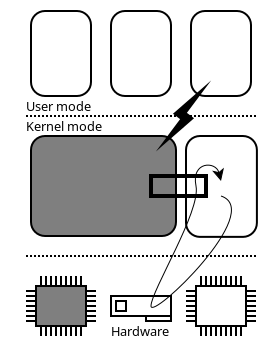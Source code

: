 <?xml version="1.0" encoding="UTF-8"?>
<dia:diagram xmlns:dia="http://www.lysator.liu.se/~alla/dia/">
  <dia:layer name="Background" visible="true">
    <dia:object type="Standard - Box" version="0" id="O0">
      <dia:attribute name="obj_pos">
        <dia:point val="5,1.75"/>
      </dia:attribute>
      <dia:attribute name="obj_bb">
        <dia:rectangle val="5,1.75;18.75,19.75"/>
      </dia:attribute>
      <dia:attribute name="elem_corner">
        <dia:point val="5,1.75"/>
      </dia:attribute>
      <dia:attribute name="elem_width">
        <dia:real val="13.75"/>
      </dia:attribute>
      <dia:attribute name="elem_height">
        <dia:real val="18"/>
      </dia:attribute>
      <dia:attribute name="border_width">
        <dia:real val="0"/>
      </dia:attribute>
      <dia:attribute name="border_color">
        <dia:color val="#ffffff"/>
      </dia:attribute>
      <dia:attribute name="show_background">
        <dia:boolean val="false"/>
      </dia:attribute>
    </dia:object>
    <dia:object type="Standard - Box" version="0" id="O1">
      <dia:attribute name="obj_pos">
        <dia:point val="6.5,8.5"/>
      </dia:attribute>
      <dia:attribute name="obj_bb">
        <dia:rectangle val="6.45,8.45;13.8,13.55"/>
      </dia:attribute>
      <dia:attribute name="elem_corner">
        <dia:point val="6.5,8.5"/>
      </dia:attribute>
      <dia:attribute name="elem_width">
        <dia:real val="7.25"/>
      </dia:attribute>
      <dia:attribute name="elem_height">
        <dia:real val="5"/>
      </dia:attribute>
      <dia:attribute name="inner_color">
        <dia:color val="#7f7f7f"/>
      </dia:attribute>
      <dia:attribute name="show_background">
        <dia:boolean val="true"/>
      </dia:attribute>
      <dia:attribute name="corner_radius">
        <dia:real val="0.7"/>
      </dia:attribute>
    </dia:object>
    <dia:object type="Standard - Box" version="0" id="O2">
      <dia:attribute name="obj_pos">
        <dia:point val="6.75,16"/>
      </dia:attribute>
      <dia:attribute name="obj_bb">
        <dia:rectangle val="6.7,15.95;9.3,18.05"/>
      </dia:attribute>
      <dia:attribute name="elem_corner">
        <dia:point val="6.75,16"/>
      </dia:attribute>
      <dia:attribute name="elem_width">
        <dia:real val="2.5"/>
      </dia:attribute>
      <dia:attribute name="elem_height">
        <dia:real val="2"/>
      </dia:attribute>
      <dia:attribute name="inner_color">
        <dia:color val="#7f7f7f"/>
      </dia:attribute>
      <dia:attribute name="show_background">
        <dia:boolean val="true"/>
      </dia:attribute>
    </dia:object>
    <dia:object type="Standard - Line" version="0" id="O3">
      <dia:attribute name="obj_pos">
        <dia:point val="6.25,7.5"/>
      </dia:attribute>
      <dia:attribute name="obj_bb">
        <dia:rectangle val="6.2,7.45;17.8,7.55"/>
      </dia:attribute>
      <dia:attribute name="conn_endpoints">
        <dia:point val="6.25,7.5"/>
        <dia:point val="17.75,7.5"/>
      </dia:attribute>
      <dia:attribute name="numcp">
        <dia:int val="1"/>
      </dia:attribute>
      <dia:attribute name="line_style">
        <dia:enum val="4"/>
      </dia:attribute>
    </dia:object>
    <dia:object type="Standard - Line" version="0" id="O4">
      <dia:attribute name="obj_pos">
        <dia:point val="6.25,14.5"/>
      </dia:attribute>
      <dia:attribute name="obj_bb">
        <dia:rectangle val="6.2,14.45;17.8,14.55"/>
      </dia:attribute>
      <dia:attribute name="conn_endpoints">
        <dia:point val="6.25,14.5"/>
        <dia:point val="17.75,14.5"/>
      </dia:attribute>
      <dia:attribute name="numcp">
        <dia:int val="1"/>
      </dia:attribute>
      <dia:attribute name="line_style">
        <dia:enum val="4"/>
      </dia:attribute>
    </dia:object>
    <dia:object type="Standard - Box" version="0" id="O5">
      <dia:attribute name="obj_pos">
        <dia:point val="10.5,16.5"/>
      </dia:attribute>
      <dia:attribute name="obj_bb">
        <dia:rectangle val="10.45,16.45;13.55,17.55"/>
      </dia:attribute>
      <dia:attribute name="elem_corner">
        <dia:point val="10.5,16.5"/>
      </dia:attribute>
      <dia:attribute name="elem_width">
        <dia:real val="3"/>
      </dia:attribute>
      <dia:attribute name="elem_height">
        <dia:real val="1"/>
      </dia:attribute>
      <dia:attribute name="show_background">
        <dia:boolean val="true"/>
      </dia:attribute>
    </dia:object>
    <dia:object type="Standard - Box" version="0" id="O6">
      <dia:attribute name="obj_pos">
        <dia:point val="12.25,17.5"/>
      </dia:attribute>
      <dia:attribute name="obj_bb">
        <dia:rectangle val="12.2,17.45;13.55,17.8"/>
      </dia:attribute>
      <dia:attribute name="elem_corner">
        <dia:point val="12.25,17.5"/>
      </dia:attribute>
      <dia:attribute name="elem_width">
        <dia:real val="1.25"/>
      </dia:attribute>
      <dia:attribute name="elem_height">
        <dia:real val="0.25"/>
      </dia:attribute>
      <dia:attribute name="show_background">
        <dia:boolean val="true"/>
      </dia:attribute>
    </dia:object>
    <dia:object type="Standard - Box" version="0" id="O7">
      <dia:attribute name="obj_pos">
        <dia:point val="10.75,16.75"/>
      </dia:attribute>
      <dia:attribute name="obj_bb">
        <dia:rectangle val="10.7,16.7;11.3,17.3"/>
      </dia:attribute>
      <dia:attribute name="elem_corner">
        <dia:point val="10.75,16.75"/>
      </dia:attribute>
      <dia:attribute name="elem_width">
        <dia:real val="0.5"/>
      </dia:attribute>
      <dia:attribute name="elem_height">
        <dia:real val="0.5"/>
      </dia:attribute>
      <dia:attribute name="show_background">
        <dia:boolean val="true"/>
      </dia:attribute>
    </dia:object>
    <dia:object type="Standard - Box" version="0" id="O8">
      <dia:attribute name="obj_pos">
        <dia:point val="14.25,8.5"/>
      </dia:attribute>
      <dia:attribute name="obj_bb">
        <dia:rectangle val="14.2,8.45;17.845,13.595"/>
      </dia:attribute>
      <dia:attribute name="elem_corner">
        <dia:point val="14.25,8.5"/>
      </dia:attribute>
      <dia:attribute name="elem_width">
        <dia:real val="3.545"/>
      </dia:attribute>
      <dia:attribute name="elem_height">
        <dia:real val="5.045"/>
      </dia:attribute>
      <dia:attribute name="show_background">
        <dia:boolean val="true"/>
      </dia:attribute>
      <dia:attribute name="corner_radius">
        <dia:real val="0.7"/>
      </dia:attribute>
    </dia:object>
    <dia:object type="Standard - Line" version="0" id="O9">
      <dia:attribute name="obj_pos">
        <dia:point val="7,16"/>
      </dia:attribute>
      <dia:attribute name="obj_bb">
        <dia:rectangle val="6.95,15.45;7.05,16.05"/>
      </dia:attribute>
      <dia:attribute name="conn_endpoints">
        <dia:point val="7,16"/>
        <dia:point val="7,15.5"/>
      </dia:attribute>
      <dia:attribute name="numcp">
        <dia:int val="1"/>
      </dia:attribute>
    </dia:object>
    <dia:object type="Standard - Line" version="0" id="O10">
      <dia:attribute name="obj_pos">
        <dia:point val="7.25,16"/>
      </dia:attribute>
      <dia:attribute name="obj_bb">
        <dia:rectangle val="7.2,15.45;7.3,16.05"/>
      </dia:attribute>
      <dia:attribute name="conn_endpoints">
        <dia:point val="7.25,16"/>
        <dia:point val="7.25,15.5"/>
      </dia:attribute>
      <dia:attribute name="numcp">
        <dia:int val="1"/>
      </dia:attribute>
    </dia:object>
    <dia:object type="Standard - Line" version="0" id="O11">
      <dia:attribute name="obj_pos">
        <dia:point val="7.5,16"/>
      </dia:attribute>
      <dia:attribute name="obj_bb">
        <dia:rectangle val="7.45,15.45;7.55,16.05"/>
      </dia:attribute>
      <dia:attribute name="conn_endpoints">
        <dia:point val="7.5,16"/>
        <dia:point val="7.5,15.5"/>
      </dia:attribute>
      <dia:attribute name="numcp">
        <dia:int val="1"/>
      </dia:attribute>
    </dia:object>
    <dia:object type="Standard - Line" version="0" id="O12">
      <dia:attribute name="obj_pos">
        <dia:point val="7.75,16"/>
      </dia:attribute>
      <dia:attribute name="obj_bb">
        <dia:rectangle val="7.7,15.45;7.8,16.05"/>
      </dia:attribute>
      <dia:attribute name="conn_endpoints">
        <dia:point val="7.75,16"/>
        <dia:point val="7.75,15.5"/>
      </dia:attribute>
      <dia:attribute name="numcp">
        <dia:int val="1"/>
      </dia:attribute>
    </dia:object>
    <dia:object type="Standard - Line" version="0" id="O13">
      <dia:attribute name="obj_pos">
        <dia:point val="8,16"/>
      </dia:attribute>
      <dia:attribute name="obj_bb">
        <dia:rectangle val="7.95,15.45;8.05,16.05"/>
      </dia:attribute>
      <dia:attribute name="conn_endpoints">
        <dia:point val="8,16"/>
        <dia:point val="8,15.5"/>
      </dia:attribute>
      <dia:attribute name="numcp">
        <dia:int val="1"/>
      </dia:attribute>
      <dia:connections>
        <dia:connection handle="0" to="O2" connection="1"/>
      </dia:connections>
    </dia:object>
    <dia:object type="Standard - Line" version="0" id="O14">
      <dia:attribute name="obj_pos">
        <dia:point val="8.25,16"/>
      </dia:attribute>
      <dia:attribute name="obj_bb">
        <dia:rectangle val="8.2,15.45;8.3,16.05"/>
      </dia:attribute>
      <dia:attribute name="conn_endpoints">
        <dia:point val="8.25,16"/>
        <dia:point val="8.25,15.5"/>
      </dia:attribute>
      <dia:attribute name="numcp">
        <dia:int val="1"/>
      </dia:attribute>
    </dia:object>
    <dia:object type="Standard - Line" version="0" id="O15">
      <dia:attribute name="obj_pos">
        <dia:point val="8.5,16"/>
      </dia:attribute>
      <dia:attribute name="obj_bb">
        <dia:rectangle val="8.45,15.45;8.55,16.05"/>
      </dia:attribute>
      <dia:attribute name="conn_endpoints">
        <dia:point val="8.5,16"/>
        <dia:point val="8.5,15.5"/>
      </dia:attribute>
      <dia:attribute name="numcp">
        <dia:int val="1"/>
      </dia:attribute>
    </dia:object>
    <dia:object type="Standard - Line" version="0" id="O16">
      <dia:attribute name="obj_pos">
        <dia:point val="8.75,16"/>
      </dia:attribute>
      <dia:attribute name="obj_bb">
        <dia:rectangle val="8.7,15.45;8.8,16.05"/>
      </dia:attribute>
      <dia:attribute name="conn_endpoints">
        <dia:point val="8.75,16"/>
        <dia:point val="8.75,15.5"/>
      </dia:attribute>
      <dia:attribute name="numcp">
        <dia:int val="1"/>
      </dia:attribute>
    </dia:object>
    <dia:object type="Standard - Line" version="0" id="O17">
      <dia:attribute name="obj_pos">
        <dia:point val="9,16"/>
      </dia:attribute>
      <dia:attribute name="obj_bb">
        <dia:rectangle val="8.95,15.45;9.05,16.05"/>
      </dia:attribute>
      <dia:attribute name="conn_endpoints">
        <dia:point val="9,16"/>
        <dia:point val="9,15.5"/>
      </dia:attribute>
      <dia:attribute name="numcp">
        <dia:int val="1"/>
      </dia:attribute>
    </dia:object>
    <dia:object type="Standard - Line" version="0" id="O18">
      <dia:attribute name="obj_pos">
        <dia:point val="6.75,16.25"/>
      </dia:attribute>
      <dia:attribute name="obj_bb">
        <dia:rectangle val="6.2,16.2;6.8,16.3"/>
      </dia:attribute>
      <dia:attribute name="conn_endpoints">
        <dia:point val="6.75,16.25"/>
        <dia:point val="6.25,16.25"/>
      </dia:attribute>
      <dia:attribute name="numcp">
        <dia:int val="1"/>
      </dia:attribute>
    </dia:object>
    <dia:object type="Standard - Line" version="0" id="O19">
      <dia:attribute name="obj_pos">
        <dia:point val="6.75,16.5"/>
      </dia:attribute>
      <dia:attribute name="obj_bb">
        <dia:rectangle val="6.2,16.45;6.8,16.55"/>
      </dia:attribute>
      <dia:attribute name="conn_endpoints">
        <dia:point val="6.75,16.5"/>
        <dia:point val="6.25,16.5"/>
      </dia:attribute>
      <dia:attribute name="numcp">
        <dia:int val="1"/>
      </dia:attribute>
    </dia:object>
    <dia:object type="Standard - Line" version="0" id="O20">
      <dia:attribute name="obj_pos">
        <dia:point val="6.75,16.75"/>
      </dia:attribute>
      <dia:attribute name="obj_bb">
        <dia:rectangle val="6.2,16.7;6.8,16.8"/>
      </dia:attribute>
      <dia:attribute name="conn_endpoints">
        <dia:point val="6.75,16.75"/>
        <dia:point val="6.25,16.75"/>
      </dia:attribute>
      <dia:attribute name="numcp">
        <dia:int val="1"/>
      </dia:attribute>
    </dia:object>
    <dia:object type="Standard - Line" version="0" id="O21">
      <dia:attribute name="obj_pos">
        <dia:point val="6.75,17"/>
      </dia:attribute>
      <dia:attribute name="obj_bb">
        <dia:rectangle val="6.2,16.95;6.8,17.05"/>
      </dia:attribute>
      <dia:attribute name="conn_endpoints">
        <dia:point val="6.75,17"/>
        <dia:point val="6.25,17"/>
      </dia:attribute>
      <dia:attribute name="numcp">
        <dia:int val="1"/>
      </dia:attribute>
      <dia:connections>
        <dia:connection handle="0" to="O2" connection="3"/>
      </dia:connections>
    </dia:object>
    <dia:object type="Standard - Line" version="0" id="O22">
      <dia:attribute name="obj_pos">
        <dia:point val="6.75,17.25"/>
      </dia:attribute>
      <dia:attribute name="obj_bb">
        <dia:rectangle val="6.2,17.2;6.8,17.3"/>
      </dia:attribute>
      <dia:attribute name="conn_endpoints">
        <dia:point val="6.75,17.25"/>
        <dia:point val="6.25,17.25"/>
      </dia:attribute>
      <dia:attribute name="numcp">
        <dia:int val="1"/>
      </dia:attribute>
    </dia:object>
    <dia:object type="Standard - Line" version="0" id="O23">
      <dia:attribute name="obj_pos">
        <dia:point val="6.75,17.5"/>
      </dia:attribute>
      <dia:attribute name="obj_bb">
        <dia:rectangle val="6.2,17.45;6.8,17.55"/>
      </dia:attribute>
      <dia:attribute name="conn_endpoints">
        <dia:point val="6.75,17.5"/>
        <dia:point val="6.25,17.5"/>
      </dia:attribute>
      <dia:attribute name="numcp">
        <dia:int val="1"/>
      </dia:attribute>
    </dia:object>
    <dia:object type="Standard - Line" version="0" id="O24">
      <dia:attribute name="obj_pos">
        <dia:point val="6.75,17.75"/>
      </dia:attribute>
      <dia:attribute name="obj_bb">
        <dia:rectangle val="6.2,17.7;6.8,17.8"/>
      </dia:attribute>
      <dia:attribute name="conn_endpoints">
        <dia:point val="6.75,17.75"/>
        <dia:point val="6.25,17.75"/>
      </dia:attribute>
      <dia:attribute name="numcp">
        <dia:int val="1"/>
      </dia:attribute>
    </dia:object>
    <dia:object type="Standard - Line" version="0" id="O25">
      <dia:attribute name="obj_pos">
        <dia:point val="9.75,16.25"/>
      </dia:attribute>
      <dia:attribute name="obj_bb">
        <dia:rectangle val="9.2,16.2;9.8,16.3"/>
      </dia:attribute>
      <dia:attribute name="conn_endpoints">
        <dia:point val="9.75,16.25"/>
        <dia:point val="9.25,16.25"/>
      </dia:attribute>
      <dia:attribute name="numcp">
        <dia:int val="1"/>
      </dia:attribute>
    </dia:object>
    <dia:object type="Standard - Line" version="0" id="O26">
      <dia:attribute name="obj_pos">
        <dia:point val="9.75,16.5"/>
      </dia:attribute>
      <dia:attribute name="obj_bb">
        <dia:rectangle val="9.2,16.45;9.8,16.55"/>
      </dia:attribute>
      <dia:attribute name="conn_endpoints">
        <dia:point val="9.75,16.5"/>
        <dia:point val="9.25,16.5"/>
      </dia:attribute>
      <dia:attribute name="numcp">
        <dia:int val="1"/>
      </dia:attribute>
    </dia:object>
    <dia:object type="Standard - Line" version="0" id="O27">
      <dia:attribute name="obj_pos">
        <dia:point val="9.75,16.75"/>
      </dia:attribute>
      <dia:attribute name="obj_bb">
        <dia:rectangle val="9.2,16.7;9.8,16.8"/>
      </dia:attribute>
      <dia:attribute name="conn_endpoints">
        <dia:point val="9.75,16.75"/>
        <dia:point val="9.25,16.75"/>
      </dia:attribute>
      <dia:attribute name="numcp">
        <dia:int val="1"/>
      </dia:attribute>
    </dia:object>
    <dia:object type="Standard - Line" version="0" id="O28">
      <dia:attribute name="obj_pos">
        <dia:point val="9.75,17"/>
      </dia:attribute>
      <dia:attribute name="obj_bb">
        <dia:rectangle val="9.2,16.95;9.8,17.05"/>
      </dia:attribute>
      <dia:attribute name="conn_endpoints">
        <dia:point val="9.75,17"/>
        <dia:point val="9.25,17"/>
      </dia:attribute>
      <dia:attribute name="numcp">
        <dia:int val="1"/>
      </dia:attribute>
      <dia:connections>
        <dia:connection handle="1" to="O2" connection="4"/>
      </dia:connections>
    </dia:object>
    <dia:object type="Standard - Line" version="0" id="O29">
      <dia:attribute name="obj_pos">
        <dia:point val="9.75,17.25"/>
      </dia:attribute>
      <dia:attribute name="obj_bb">
        <dia:rectangle val="9.2,17.2;9.8,17.3"/>
      </dia:attribute>
      <dia:attribute name="conn_endpoints">
        <dia:point val="9.75,17.25"/>
        <dia:point val="9.25,17.25"/>
      </dia:attribute>
      <dia:attribute name="numcp">
        <dia:int val="1"/>
      </dia:attribute>
    </dia:object>
    <dia:object type="Standard - Line" version="0" id="O30">
      <dia:attribute name="obj_pos">
        <dia:point val="9.75,17.5"/>
      </dia:attribute>
      <dia:attribute name="obj_bb">
        <dia:rectangle val="9.2,17.45;9.8,17.55"/>
      </dia:attribute>
      <dia:attribute name="conn_endpoints">
        <dia:point val="9.75,17.5"/>
        <dia:point val="9.25,17.5"/>
      </dia:attribute>
      <dia:attribute name="numcp">
        <dia:int val="1"/>
      </dia:attribute>
    </dia:object>
    <dia:object type="Standard - Line" version="0" id="O31">
      <dia:attribute name="obj_pos">
        <dia:point val="9.75,17.75"/>
      </dia:attribute>
      <dia:attribute name="obj_bb">
        <dia:rectangle val="9.2,17.7;9.8,17.8"/>
      </dia:attribute>
      <dia:attribute name="conn_endpoints">
        <dia:point val="9.75,17.75"/>
        <dia:point val="9.25,17.75"/>
      </dia:attribute>
      <dia:attribute name="numcp">
        <dia:int val="1"/>
      </dia:attribute>
    </dia:object>
    <dia:object type="Standard - Line" version="0" id="O32">
      <dia:attribute name="obj_pos">
        <dia:point val="7,18.5"/>
      </dia:attribute>
      <dia:attribute name="obj_bb">
        <dia:rectangle val="6.95,17.95;7.05,18.55"/>
      </dia:attribute>
      <dia:attribute name="conn_endpoints">
        <dia:point val="7,18.5"/>
        <dia:point val="7,18"/>
      </dia:attribute>
      <dia:attribute name="numcp">
        <dia:int val="1"/>
      </dia:attribute>
    </dia:object>
    <dia:object type="Standard - Line" version="0" id="O33">
      <dia:attribute name="obj_pos">
        <dia:point val="7.25,18.5"/>
      </dia:attribute>
      <dia:attribute name="obj_bb">
        <dia:rectangle val="7.2,17.95;7.3,18.55"/>
      </dia:attribute>
      <dia:attribute name="conn_endpoints">
        <dia:point val="7.25,18.5"/>
        <dia:point val="7.25,18"/>
      </dia:attribute>
      <dia:attribute name="numcp">
        <dia:int val="1"/>
      </dia:attribute>
    </dia:object>
    <dia:object type="Standard - Line" version="0" id="O34">
      <dia:attribute name="obj_pos">
        <dia:point val="7.5,18.5"/>
      </dia:attribute>
      <dia:attribute name="obj_bb">
        <dia:rectangle val="7.45,17.95;7.55,18.55"/>
      </dia:attribute>
      <dia:attribute name="conn_endpoints">
        <dia:point val="7.5,18.5"/>
        <dia:point val="7.5,18"/>
      </dia:attribute>
      <dia:attribute name="numcp">
        <dia:int val="1"/>
      </dia:attribute>
    </dia:object>
    <dia:object type="Standard - Line" version="0" id="O35">
      <dia:attribute name="obj_pos">
        <dia:point val="7.75,18.5"/>
      </dia:attribute>
      <dia:attribute name="obj_bb">
        <dia:rectangle val="7.7,17.95;7.8,18.55"/>
      </dia:attribute>
      <dia:attribute name="conn_endpoints">
        <dia:point val="7.75,18.5"/>
        <dia:point val="7.75,18"/>
      </dia:attribute>
      <dia:attribute name="numcp">
        <dia:int val="1"/>
      </dia:attribute>
    </dia:object>
    <dia:object type="Standard - Line" version="0" id="O36">
      <dia:attribute name="obj_pos">
        <dia:point val="8,18.5"/>
      </dia:attribute>
      <dia:attribute name="obj_bb">
        <dia:rectangle val="7.95,17.95;8.05,18.55"/>
      </dia:attribute>
      <dia:attribute name="conn_endpoints">
        <dia:point val="8,18.5"/>
        <dia:point val="8,18"/>
      </dia:attribute>
      <dia:attribute name="numcp">
        <dia:int val="1"/>
      </dia:attribute>
      <dia:connections>
        <dia:connection handle="1" to="O2" connection="6"/>
      </dia:connections>
    </dia:object>
    <dia:object type="Standard - Line" version="0" id="O37">
      <dia:attribute name="obj_pos">
        <dia:point val="8.25,18.5"/>
      </dia:attribute>
      <dia:attribute name="obj_bb">
        <dia:rectangle val="8.2,17.95;8.3,18.55"/>
      </dia:attribute>
      <dia:attribute name="conn_endpoints">
        <dia:point val="8.25,18.5"/>
        <dia:point val="8.25,18"/>
      </dia:attribute>
      <dia:attribute name="numcp">
        <dia:int val="1"/>
      </dia:attribute>
    </dia:object>
    <dia:object type="Standard - Line" version="0" id="O38">
      <dia:attribute name="obj_pos">
        <dia:point val="8.5,18.5"/>
      </dia:attribute>
      <dia:attribute name="obj_bb">
        <dia:rectangle val="8.45,17.95;8.55,18.55"/>
      </dia:attribute>
      <dia:attribute name="conn_endpoints">
        <dia:point val="8.5,18.5"/>
        <dia:point val="8.5,18"/>
      </dia:attribute>
      <dia:attribute name="numcp">
        <dia:int val="1"/>
      </dia:attribute>
    </dia:object>
    <dia:object type="Standard - Line" version="0" id="O39">
      <dia:attribute name="obj_pos">
        <dia:point val="8.75,18.5"/>
      </dia:attribute>
      <dia:attribute name="obj_bb">
        <dia:rectangle val="8.7,17.95;8.8,18.55"/>
      </dia:attribute>
      <dia:attribute name="conn_endpoints">
        <dia:point val="8.75,18.5"/>
        <dia:point val="8.75,18"/>
      </dia:attribute>
      <dia:attribute name="numcp">
        <dia:int val="1"/>
      </dia:attribute>
    </dia:object>
    <dia:object type="Standard - Line" version="0" id="O40">
      <dia:attribute name="obj_pos">
        <dia:point val="9,18.5"/>
      </dia:attribute>
      <dia:attribute name="obj_bb">
        <dia:rectangle val="8.95,17.95;9.05,18.55"/>
      </dia:attribute>
      <dia:attribute name="conn_endpoints">
        <dia:point val="9,18.5"/>
        <dia:point val="9,18"/>
      </dia:attribute>
      <dia:attribute name="numcp">
        <dia:int val="1"/>
      </dia:attribute>
    </dia:object>
    <dia:object type="Standard - Box" version="0" id="O41">
      <dia:attribute name="obj_pos">
        <dia:point val="14.75,16"/>
      </dia:attribute>
      <dia:attribute name="obj_bb">
        <dia:rectangle val="14.7,15.95;17.3,18.05"/>
      </dia:attribute>
      <dia:attribute name="elem_corner">
        <dia:point val="14.75,16"/>
      </dia:attribute>
      <dia:attribute name="elem_width">
        <dia:real val="2.5"/>
      </dia:attribute>
      <dia:attribute name="elem_height">
        <dia:real val="2"/>
      </dia:attribute>
      <dia:attribute name="show_background">
        <dia:boolean val="true"/>
      </dia:attribute>
    </dia:object>
    <dia:object type="Standard - Line" version="0" id="O42">
      <dia:attribute name="obj_pos">
        <dia:point val="15,16"/>
      </dia:attribute>
      <dia:attribute name="obj_bb">
        <dia:rectangle val="14.95,15.45;15.05,16.05"/>
      </dia:attribute>
      <dia:attribute name="conn_endpoints">
        <dia:point val="15,16"/>
        <dia:point val="15,15.5"/>
      </dia:attribute>
      <dia:attribute name="numcp">
        <dia:int val="1"/>
      </dia:attribute>
    </dia:object>
    <dia:object type="Standard - Line" version="0" id="O43">
      <dia:attribute name="obj_pos">
        <dia:point val="15.25,16"/>
      </dia:attribute>
      <dia:attribute name="obj_bb">
        <dia:rectangle val="15.2,15.45;15.3,16.05"/>
      </dia:attribute>
      <dia:attribute name="conn_endpoints">
        <dia:point val="15.25,16"/>
        <dia:point val="15.25,15.5"/>
      </dia:attribute>
      <dia:attribute name="numcp">
        <dia:int val="1"/>
      </dia:attribute>
    </dia:object>
    <dia:object type="Standard - Line" version="0" id="O44">
      <dia:attribute name="obj_pos">
        <dia:point val="15.5,16"/>
      </dia:attribute>
      <dia:attribute name="obj_bb">
        <dia:rectangle val="15.45,15.45;15.55,16.05"/>
      </dia:attribute>
      <dia:attribute name="conn_endpoints">
        <dia:point val="15.5,16"/>
        <dia:point val="15.5,15.5"/>
      </dia:attribute>
      <dia:attribute name="numcp">
        <dia:int val="1"/>
      </dia:attribute>
    </dia:object>
    <dia:object type="Standard - Line" version="0" id="O45">
      <dia:attribute name="obj_pos">
        <dia:point val="15.75,16"/>
      </dia:attribute>
      <dia:attribute name="obj_bb">
        <dia:rectangle val="15.7,15.45;15.8,16.05"/>
      </dia:attribute>
      <dia:attribute name="conn_endpoints">
        <dia:point val="15.75,16"/>
        <dia:point val="15.75,15.5"/>
      </dia:attribute>
      <dia:attribute name="numcp">
        <dia:int val="1"/>
      </dia:attribute>
    </dia:object>
    <dia:object type="Standard - Line" version="0" id="O46">
      <dia:attribute name="obj_pos">
        <dia:point val="16,16"/>
      </dia:attribute>
      <dia:attribute name="obj_bb">
        <dia:rectangle val="15.95,15.45;16.05,16.05"/>
      </dia:attribute>
      <dia:attribute name="conn_endpoints">
        <dia:point val="16,16"/>
        <dia:point val="16,15.5"/>
      </dia:attribute>
      <dia:attribute name="numcp">
        <dia:int val="1"/>
      </dia:attribute>
      <dia:connections>
        <dia:connection handle="0" to="O41" connection="1"/>
      </dia:connections>
    </dia:object>
    <dia:object type="Standard - Line" version="0" id="O47">
      <dia:attribute name="obj_pos">
        <dia:point val="16.25,16"/>
      </dia:attribute>
      <dia:attribute name="obj_bb">
        <dia:rectangle val="16.2,15.45;16.3,16.05"/>
      </dia:attribute>
      <dia:attribute name="conn_endpoints">
        <dia:point val="16.25,16"/>
        <dia:point val="16.25,15.5"/>
      </dia:attribute>
      <dia:attribute name="numcp">
        <dia:int val="1"/>
      </dia:attribute>
    </dia:object>
    <dia:object type="Standard - Line" version="0" id="O48">
      <dia:attribute name="obj_pos">
        <dia:point val="16.5,16"/>
      </dia:attribute>
      <dia:attribute name="obj_bb">
        <dia:rectangle val="16.45,15.45;16.55,16.05"/>
      </dia:attribute>
      <dia:attribute name="conn_endpoints">
        <dia:point val="16.5,16"/>
        <dia:point val="16.5,15.5"/>
      </dia:attribute>
      <dia:attribute name="numcp">
        <dia:int val="1"/>
      </dia:attribute>
    </dia:object>
    <dia:object type="Standard - Line" version="0" id="O49">
      <dia:attribute name="obj_pos">
        <dia:point val="16.75,16"/>
      </dia:attribute>
      <dia:attribute name="obj_bb">
        <dia:rectangle val="16.7,15.45;16.8,16.05"/>
      </dia:attribute>
      <dia:attribute name="conn_endpoints">
        <dia:point val="16.75,16"/>
        <dia:point val="16.75,15.5"/>
      </dia:attribute>
      <dia:attribute name="numcp">
        <dia:int val="1"/>
      </dia:attribute>
    </dia:object>
    <dia:object type="Standard - Line" version="0" id="O50">
      <dia:attribute name="obj_pos">
        <dia:point val="17,16"/>
      </dia:attribute>
      <dia:attribute name="obj_bb">
        <dia:rectangle val="16.95,15.45;17.05,16.05"/>
      </dia:attribute>
      <dia:attribute name="conn_endpoints">
        <dia:point val="17,16"/>
        <dia:point val="17,15.5"/>
      </dia:attribute>
      <dia:attribute name="numcp">
        <dia:int val="1"/>
      </dia:attribute>
    </dia:object>
    <dia:object type="Standard - Line" version="0" id="O51">
      <dia:attribute name="obj_pos">
        <dia:point val="14.75,16.25"/>
      </dia:attribute>
      <dia:attribute name="obj_bb">
        <dia:rectangle val="14.2,16.2;14.8,16.3"/>
      </dia:attribute>
      <dia:attribute name="conn_endpoints">
        <dia:point val="14.75,16.25"/>
        <dia:point val="14.25,16.25"/>
      </dia:attribute>
      <dia:attribute name="numcp">
        <dia:int val="1"/>
      </dia:attribute>
    </dia:object>
    <dia:object type="Standard - Line" version="0" id="O52">
      <dia:attribute name="obj_pos">
        <dia:point val="14.75,16.5"/>
      </dia:attribute>
      <dia:attribute name="obj_bb">
        <dia:rectangle val="14.2,16.45;14.8,16.55"/>
      </dia:attribute>
      <dia:attribute name="conn_endpoints">
        <dia:point val="14.75,16.5"/>
        <dia:point val="14.25,16.5"/>
      </dia:attribute>
      <dia:attribute name="numcp">
        <dia:int val="1"/>
      </dia:attribute>
    </dia:object>
    <dia:object type="Standard - Line" version="0" id="O53">
      <dia:attribute name="obj_pos">
        <dia:point val="14.75,16.75"/>
      </dia:attribute>
      <dia:attribute name="obj_bb">
        <dia:rectangle val="14.2,16.7;14.8,16.8"/>
      </dia:attribute>
      <dia:attribute name="conn_endpoints">
        <dia:point val="14.75,16.75"/>
        <dia:point val="14.25,16.75"/>
      </dia:attribute>
      <dia:attribute name="numcp">
        <dia:int val="1"/>
      </dia:attribute>
    </dia:object>
    <dia:object type="Standard - Line" version="0" id="O54">
      <dia:attribute name="obj_pos">
        <dia:point val="14.75,17"/>
      </dia:attribute>
      <dia:attribute name="obj_bb">
        <dia:rectangle val="14.2,16.95;14.8,17.05"/>
      </dia:attribute>
      <dia:attribute name="conn_endpoints">
        <dia:point val="14.75,17"/>
        <dia:point val="14.25,17"/>
      </dia:attribute>
      <dia:attribute name="numcp">
        <dia:int val="1"/>
      </dia:attribute>
      <dia:connections>
        <dia:connection handle="0" to="O41" connection="3"/>
      </dia:connections>
    </dia:object>
    <dia:object type="Standard - Line" version="0" id="O55">
      <dia:attribute name="obj_pos">
        <dia:point val="14.75,17.25"/>
      </dia:attribute>
      <dia:attribute name="obj_bb">
        <dia:rectangle val="14.2,17.2;14.8,17.3"/>
      </dia:attribute>
      <dia:attribute name="conn_endpoints">
        <dia:point val="14.75,17.25"/>
        <dia:point val="14.25,17.25"/>
      </dia:attribute>
      <dia:attribute name="numcp">
        <dia:int val="1"/>
      </dia:attribute>
    </dia:object>
    <dia:object type="Standard - Line" version="0" id="O56">
      <dia:attribute name="obj_pos">
        <dia:point val="14.75,17.5"/>
      </dia:attribute>
      <dia:attribute name="obj_bb">
        <dia:rectangle val="14.2,17.45;14.8,17.55"/>
      </dia:attribute>
      <dia:attribute name="conn_endpoints">
        <dia:point val="14.75,17.5"/>
        <dia:point val="14.25,17.5"/>
      </dia:attribute>
      <dia:attribute name="numcp">
        <dia:int val="1"/>
      </dia:attribute>
    </dia:object>
    <dia:object type="Standard - Line" version="0" id="O57">
      <dia:attribute name="obj_pos">
        <dia:point val="14.75,17.75"/>
      </dia:attribute>
      <dia:attribute name="obj_bb">
        <dia:rectangle val="14.2,17.7;14.8,17.8"/>
      </dia:attribute>
      <dia:attribute name="conn_endpoints">
        <dia:point val="14.75,17.75"/>
        <dia:point val="14.25,17.75"/>
      </dia:attribute>
      <dia:attribute name="numcp">
        <dia:int val="1"/>
      </dia:attribute>
    </dia:object>
    <dia:object type="Standard - Line" version="0" id="O58">
      <dia:attribute name="obj_pos">
        <dia:point val="17.75,16.25"/>
      </dia:attribute>
      <dia:attribute name="obj_bb">
        <dia:rectangle val="17.2,16.2;17.8,16.3"/>
      </dia:attribute>
      <dia:attribute name="conn_endpoints">
        <dia:point val="17.75,16.25"/>
        <dia:point val="17.25,16.25"/>
      </dia:attribute>
      <dia:attribute name="numcp">
        <dia:int val="1"/>
      </dia:attribute>
    </dia:object>
    <dia:object type="Standard - Line" version="0" id="O59">
      <dia:attribute name="obj_pos">
        <dia:point val="17.75,16.5"/>
      </dia:attribute>
      <dia:attribute name="obj_bb">
        <dia:rectangle val="17.2,16.45;17.8,16.55"/>
      </dia:attribute>
      <dia:attribute name="conn_endpoints">
        <dia:point val="17.75,16.5"/>
        <dia:point val="17.25,16.5"/>
      </dia:attribute>
      <dia:attribute name="numcp">
        <dia:int val="1"/>
      </dia:attribute>
    </dia:object>
    <dia:object type="Standard - Line" version="0" id="O60">
      <dia:attribute name="obj_pos">
        <dia:point val="17.75,16.75"/>
      </dia:attribute>
      <dia:attribute name="obj_bb">
        <dia:rectangle val="17.2,16.7;17.8,16.8"/>
      </dia:attribute>
      <dia:attribute name="conn_endpoints">
        <dia:point val="17.75,16.75"/>
        <dia:point val="17.25,16.75"/>
      </dia:attribute>
      <dia:attribute name="numcp">
        <dia:int val="1"/>
      </dia:attribute>
    </dia:object>
    <dia:object type="Standard - Line" version="0" id="O61">
      <dia:attribute name="obj_pos">
        <dia:point val="17.75,17"/>
      </dia:attribute>
      <dia:attribute name="obj_bb">
        <dia:rectangle val="17.2,16.95;17.8,17.05"/>
      </dia:attribute>
      <dia:attribute name="conn_endpoints">
        <dia:point val="17.75,17"/>
        <dia:point val="17.25,17"/>
      </dia:attribute>
      <dia:attribute name="numcp">
        <dia:int val="1"/>
      </dia:attribute>
      <dia:connections>
        <dia:connection handle="1" to="O41" connection="4"/>
      </dia:connections>
    </dia:object>
    <dia:object type="Standard - Line" version="0" id="O62">
      <dia:attribute name="obj_pos">
        <dia:point val="17.75,17.25"/>
      </dia:attribute>
      <dia:attribute name="obj_bb">
        <dia:rectangle val="17.2,17.2;17.8,17.3"/>
      </dia:attribute>
      <dia:attribute name="conn_endpoints">
        <dia:point val="17.75,17.25"/>
        <dia:point val="17.25,17.25"/>
      </dia:attribute>
      <dia:attribute name="numcp">
        <dia:int val="1"/>
      </dia:attribute>
    </dia:object>
    <dia:object type="Standard - Line" version="0" id="O63">
      <dia:attribute name="obj_pos">
        <dia:point val="17.75,17.5"/>
      </dia:attribute>
      <dia:attribute name="obj_bb">
        <dia:rectangle val="17.2,17.45;17.8,17.55"/>
      </dia:attribute>
      <dia:attribute name="conn_endpoints">
        <dia:point val="17.75,17.5"/>
        <dia:point val="17.25,17.5"/>
      </dia:attribute>
      <dia:attribute name="numcp">
        <dia:int val="1"/>
      </dia:attribute>
    </dia:object>
    <dia:object type="Standard - Line" version="0" id="O64">
      <dia:attribute name="obj_pos">
        <dia:point val="17.75,17.75"/>
      </dia:attribute>
      <dia:attribute name="obj_bb">
        <dia:rectangle val="17.2,17.7;17.8,17.8"/>
      </dia:attribute>
      <dia:attribute name="conn_endpoints">
        <dia:point val="17.75,17.75"/>
        <dia:point val="17.25,17.75"/>
      </dia:attribute>
      <dia:attribute name="numcp">
        <dia:int val="1"/>
      </dia:attribute>
    </dia:object>
    <dia:object type="Standard - Line" version="0" id="O65">
      <dia:attribute name="obj_pos">
        <dia:point val="15,18.5"/>
      </dia:attribute>
      <dia:attribute name="obj_bb">
        <dia:rectangle val="14.95,17.95;15.05,18.55"/>
      </dia:attribute>
      <dia:attribute name="conn_endpoints">
        <dia:point val="15,18.5"/>
        <dia:point val="15,18"/>
      </dia:attribute>
      <dia:attribute name="numcp">
        <dia:int val="1"/>
      </dia:attribute>
    </dia:object>
    <dia:object type="Standard - Line" version="0" id="O66">
      <dia:attribute name="obj_pos">
        <dia:point val="15.25,18.5"/>
      </dia:attribute>
      <dia:attribute name="obj_bb">
        <dia:rectangle val="15.2,17.95;15.3,18.55"/>
      </dia:attribute>
      <dia:attribute name="conn_endpoints">
        <dia:point val="15.25,18.5"/>
        <dia:point val="15.25,18"/>
      </dia:attribute>
      <dia:attribute name="numcp">
        <dia:int val="1"/>
      </dia:attribute>
    </dia:object>
    <dia:object type="Standard - Line" version="0" id="O67">
      <dia:attribute name="obj_pos">
        <dia:point val="15.5,18.5"/>
      </dia:attribute>
      <dia:attribute name="obj_bb">
        <dia:rectangle val="15.45,17.95;15.55,18.55"/>
      </dia:attribute>
      <dia:attribute name="conn_endpoints">
        <dia:point val="15.5,18.5"/>
        <dia:point val="15.5,18"/>
      </dia:attribute>
      <dia:attribute name="numcp">
        <dia:int val="1"/>
      </dia:attribute>
    </dia:object>
    <dia:object type="Standard - Line" version="0" id="O68">
      <dia:attribute name="obj_pos">
        <dia:point val="15.75,18.5"/>
      </dia:attribute>
      <dia:attribute name="obj_bb">
        <dia:rectangle val="15.7,17.95;15.8,18.55"/>
      </dia:attribute>
      <dia:attribute name="conn_endpoints">
        <dia:point val="15.75,18.5"/>
        <dia:point val="15.75,18"/>
      </dia:attribute>
      <dia:attribute name="numcp">
        <dia:int val="1"/>
      </dia:attribute>
    </dia:object>
    <dia:object type="Standard - Line" version="0" id="O69">
      <dia:attribute name="obj_pos">
        <dia:point val="16,18.5"/>
      </dia:attribute>
      <dia:attribute name="obj_bb">
        <dia:rectangle val="15.95,17.95;16.05,18.55"/>
      </dia:attribute>
      <dia:attribute name="conn_endpoints">
        <dia:point val="16,18.5"/>
        <dia:point val="16,18"/>
      </dia:attribute>
      <dia:attribute name="numcp">
        <dia:int val="1"/>
      </dia:attribute>
      <dia:connections>
        <dia:connection handle="1" to="O41" connection="6"/>
      </dia:connections>
    </dia:object>
    <dia:object type="Standard - Line" version="0" id="O70">
      <dia:attribute name="obj_pos">
        <dia:point val="16.25,18.5"/>
      </dia:attribute>
      <dia:attribute name="obj_bb">
        <dia:rectangle val="16.2,17.95;16.3,18.55"/>
      </dia:attribute>
      <dia:attribute name="conn_endpoints">
        <dia:point val="16.25,18.5"/>
        <dia:point val="16.25,18"/>
      </dia:attribute>
      <dia:attribute name="numcp">
        <dia:int val="1"/>
      </dia:attribute>
    </dia:object>
    <dia:object type="Standard - Line" version="0" id="O71">
      <dia:attribute name="obj_pos">
        <dia:point val="16.5,18.5"/>
      </dia:attribute>
      <dia:attribute name="obj_bb">
        <dia:rectangle val="16.45,17.95;16.55,18.55"/>
      </dia:attribute>
      <dia:attribute name="conn_endpoints">
        <dia:point val="16.5,18.5"/>
        <dia:point val="16.5,18"/>
      </dia:attribute>
      <dia:attribute name="numcp">
        <dia:int val="1"/>
      </dia:attribute>
    </dia:object>
    <dia:object type="Standard - Line" version="0" id="O72">
      <dia:attribute name="obj_pos">
        <dia:point val="16.75,18.5"/>
      </dia:attribute>
      <dia:attribute name="obj_bb">
        <dia:rectangle val="16.7,17.95;16.8,18.55"/>
      </dia:attribute>
      <dia:attribute name="conn_endpoints">
        <dia:point val="16.75,18.5"/>
        <dia:point val="16.75,18"/>
      </dia:attribute>
      <dia:attribute name="numcp">
        <dia:int val="1"/>
      </dia:attribute>
    </dia:object>
    <dia:object type="Standard - Line" version="0" id="O73">
      <dia:attribute name="obj_pos">
        <dia:point val="17,18.5"/>
      </dia:attribute>
      <dia:attribute name="obj_bb">
        <dia:rectangle val="16.95,17.95;17.05,18.55"/>
      </dia:attribute>
      <dia:attribute name="conn_endpoints">
        <dia:point val="17,18.5"/>
        <dia:point val="17,18"/>
      </dia:attribute>
      <dia:attribute name="numcp">
        <dia:int val="1"/>
      </dia:attribute>
    </dia:object>
    <dia:object type="Standard - Text" version="0" id="O74">
      <dia:attribute name="obj_pos">
        <dia:point val="6.25,7.25"/>
      </dia:attribute>
      <dia:attribute name="obj_bb">
        <dia:rectangle val="6.25,6.65;9.65,7.6"/>
      </dia:attribute>
      <dia:attribute name="text">
        <dia:composite type="text">
          <dia:attribute name="string">
            <dia:string>#User mode#</dia:string>
          </dia:attribute>
          <dia:attribute name="font">
            <dia:font family="sans" style="0" name="Helvetica"/>
          </dia:attribute>
          <dia:attribute name="height">
            <dia:real val="0.8"/>
          </dia:attribute>
          <dia:attribute name="pos">
            <dia:point val="6.25,7.25"/>
          </dia:attribute>
          <dia:attribute name="color">
            <dia:color val="#000000"/>
          </dia:attribute>
          <dia:attribute name="alignment">
            <dia:enum val="0"/>
          </dia:attribute>
        </dia:composite>
      </dia:attribute>
    </dia:object>
    <dia:object type="Standard - Text" version="0" id="O75">
      <dia:attribute name="obj_pos">
        <dia:point val="6.25,8.25"/>
      </dia:attribute>
      <dia:attribute name="obj_bb">
        <dia:rectangle val="6.25,7.65;10.1,8.6"/>
      </dia:attribute>
      <dia:attribute name="text">
        <dia:composite type="text">
          <dia:attribute name="string">
            <dia:string>#Kernel mode#</dia:string>
          </dia:attribute>
          <dia:attribute name="font">
            <dia:font family="sans" style="0" name="Helvetica"/>
          </dia:attribute>
          <dia:attribute name="height">
            <dia:real val="0.8"/>
          </dia:attribute>
          <dia:attribute name="pos">
            <dia:point val="6.25,8.25"/>
          </dia:attribute>
          <dia:attribute name="color">
            <dia:color val="#000000"/>
          </dia:attribute>
          <dia:attribute name="alignment">
            <dia:enum val="0"/>
          </dia:attribute>
        </dia:composite>
      </dia:attribute>
    </dia:object>
    <dia:object type="Standard - Text" version="0" id="O76">
      <dia:attribute name="obj_pos">
        <dia:point val="10.5,18.5"/>
      </dia:attribute>
      <dia:attribute name="obj_bb">
        <dia:rectangle val="10.5,17.9;13.5,18.85"/>
      </dia:attribute>
      <dia:attribute name="text">
        <dia:composite type="text">
          <dia:attribute name="string">
            <dia:string>#Hardware#</dia:string>
          </dia:attribute>
          <dia:attribute name="font">
            <dia:font family="sans" style="0" name="Helvetica"/>
          </dia:attribute>
          <dia:attribute name="height">
            <dia:real val="0.8"/>
          </dia:attribute>
          <dia:attribute name="pos">
            <dia:point val="10.5,18.5"/>
          </dia:attribute>
          <dia:attribute name="color">
            <dia:color val="#000000"/>
          </dia:attribute>
          <dia:attribute name="alignment">
            <dia:enum val="0"/>
          </dia:attribute>
        </dia:composite>
      </dia:attribute>
    </dia:object>
    <dia:object type="Standard - Box" version="0" id="O77">
      <dia:attribute name="obj_pos">
        <dia:point val="6.5,2.25"/>
      </dia:attribute>
      <dia:attribute name="obj_bb">
        <dia:rectangle val="6.45,2.2;9.55,6.55"/>
      </dia:attribute>
      <dia:attribute name="elem_corner">
        <dia:point val="6.5,2.25"/>
      </dia:attribute>
      <dia:attribute name="elem_width">
        <dia:real val="3"/>
      </dia:attribute>
      <dia:attribute name="elem_height">
        <dia:real val="4.25"/>
      </dia:attribute>
      <dia:attribute name="show_background">
        <dia:boolean val="true"/>
      </dia:attribute>
      <dia:attribute name="corner_radius">
        <dia:real val="0.7"/>
      </dia:attribute>
    </dia:object>
    <dia:object type="Standard - Box" version="0" id="O78">
      <dia:attribute name="obj_pos">
        <dia:point val="10.5,2.25"/>
      </dia:attribute>
      <dia:attribute name="obj_bb">
        <dia:rectangle val="10.45,2.2;13.55,6.55"/>
      </dia:attribute>
      <dia:attribute name="elem_corner">
        <dia:point val="10.5,2.25"/>
      </dia:attribute>
      <dia:attribute name="elem_width">
        <dia:real val="3"/>
      </dia:attribute>
      <dia:attribute name="elem_height">
        <dia:real val="4.25"/>
      </dia:attribute>
      <dia:attribute name="show_background">
        <dia:boolean val="true"/>
      </dia:attribute>
      <dia:attribute name="corner_radius">
        <dia:real val="0.7"/>
      </dia:attribute>
    </dia:object>
    <dia:object type="Standard - Box" version="0" id="O79">
      <dia:attribute name="obj_pos">
        <dia:point val="14.5,2.25"/>
      </dia:attribute>
      <dia:attribute name="obj_bb">
        <dia:rectangle val="14.45,2.2;17.55,6.55"/>
      </dia:attribute>
      <dia:attribute name="elem_corner">
        <dia:point val="14.5,2.25"/>
      </dia:attribute>
      <dia:attribute name="elem_width">
        <dia:real val="3"/>
      </dia:attribute>
      <dia:attribute name="elem_height">
        <dia:real val="4.25"/>
      </dia:attribute>
      <dia:attribute name="show_background">
        <dia:boolean val="true"/>
      </dia:attribute>
      <dia:attribute name="corner_radius">
        <dia:real val="0.7"/>
      </dia:attribute>
    </dia:object>
    <dia:object type="Network - WAN Link" version="1" id="O80">
      <dia:attribute name="obj_pos">
        <dia:point val="15.25,6"/>
      </dia:attribute>
      <dia:attribute name="obj_bb">
        <dia:rectangle val="13,6;15.25,9"/>
      </dia:attribute>
      <dia:attribute name="conn_endpoints">
        <dia:point val="15.25,6"/>
        <dia:point val="13,9"/>
      </dia:attribute>
      <dia:attribute name="width">
        <dia:real val="1"/>
      </dia:attribute>
    </dia:object>
    <dia:object type="Standard - Box" version="0" id="O81">
      <dia:attribute name="obj_pos">
        <dia:point val="12.5,10.5"/>
      </dia:attribute>
      <dia:attribute name="obj_bb">
        <dia:rectangle val="12.4,10.4;15.35,11.6"/>
      </dia:attribute>
      <dia:attribute name="elem_corner">
        <dia:point val="12.5,10.5"/>
      </dia:attribute>
      <dia:attribute name="elem_width">
        <dia:real val="2.75"/>
      </dia:attribute>
      <dia:attribute name="elem_height">
        <dia:real val="1"/>
      </dia:attribute>
      <dia:attribute name="border_width">
        <dia:real val="0.2"/>
      </dia:attribute>
      <dia:attribute name="show_background">
        <dia:boolean val="false"/>
      </dia:attribute>
    </dia:object>
    <dia:object type="Standard - BezierLine" version="0" id="O82">
      <dia:attribute name="obj_pos">
        <dia:point val="16,11.5"/>
      </dia:attribute>
      <dia:attribute name="obj_bb">
        <dia:rectangle val="12.475,10.004;16.547,17.095"/>
      </dia:attribute>
      <dia:attribute name="bez_points">
        <dia:point val="16,11.5"/>
        <dia:point val="18.25,12.25"/>
        <dia:point val="12.5,17.75"/>
        <dia:point val="12.5,17"/>
        <dia:point val="12.5,16.25"/>
        <dia:point val="15,12.25"/>
        <dia:point val="14.75,11"/>
        <dia:point val="14.5,9.75"/>
        <dia:point val="15.75,9.75"/>
        <dia:point val="16,10.75"/>
      </dia:attribute>
      <dia:attribute name="corner_types">
        <dia:enum val="0"/>
        <dia:enum val="0"/>
        <dia:enum val="0"/>
        <dia:enum val="0"/>
      </dia:attribute>
      <dia:attribute name="line_width">
        <dia:real val="0.05"/>
      </dia:attribute>
      <dia:attribute name="end_arrow">
        <dia:enum val="22"/>
      </dia:attribute>
      <dia:attribute name="end_arrow_length">
        <dia:real val="0.5"/>
      </dia:attribute>
      <dia:attribute name="end_arrow_width">
        <dia:real val="0.5"/>
      </dia:attribute>
    </dia:object>
  </dia:layer>
</dia:diagram>
